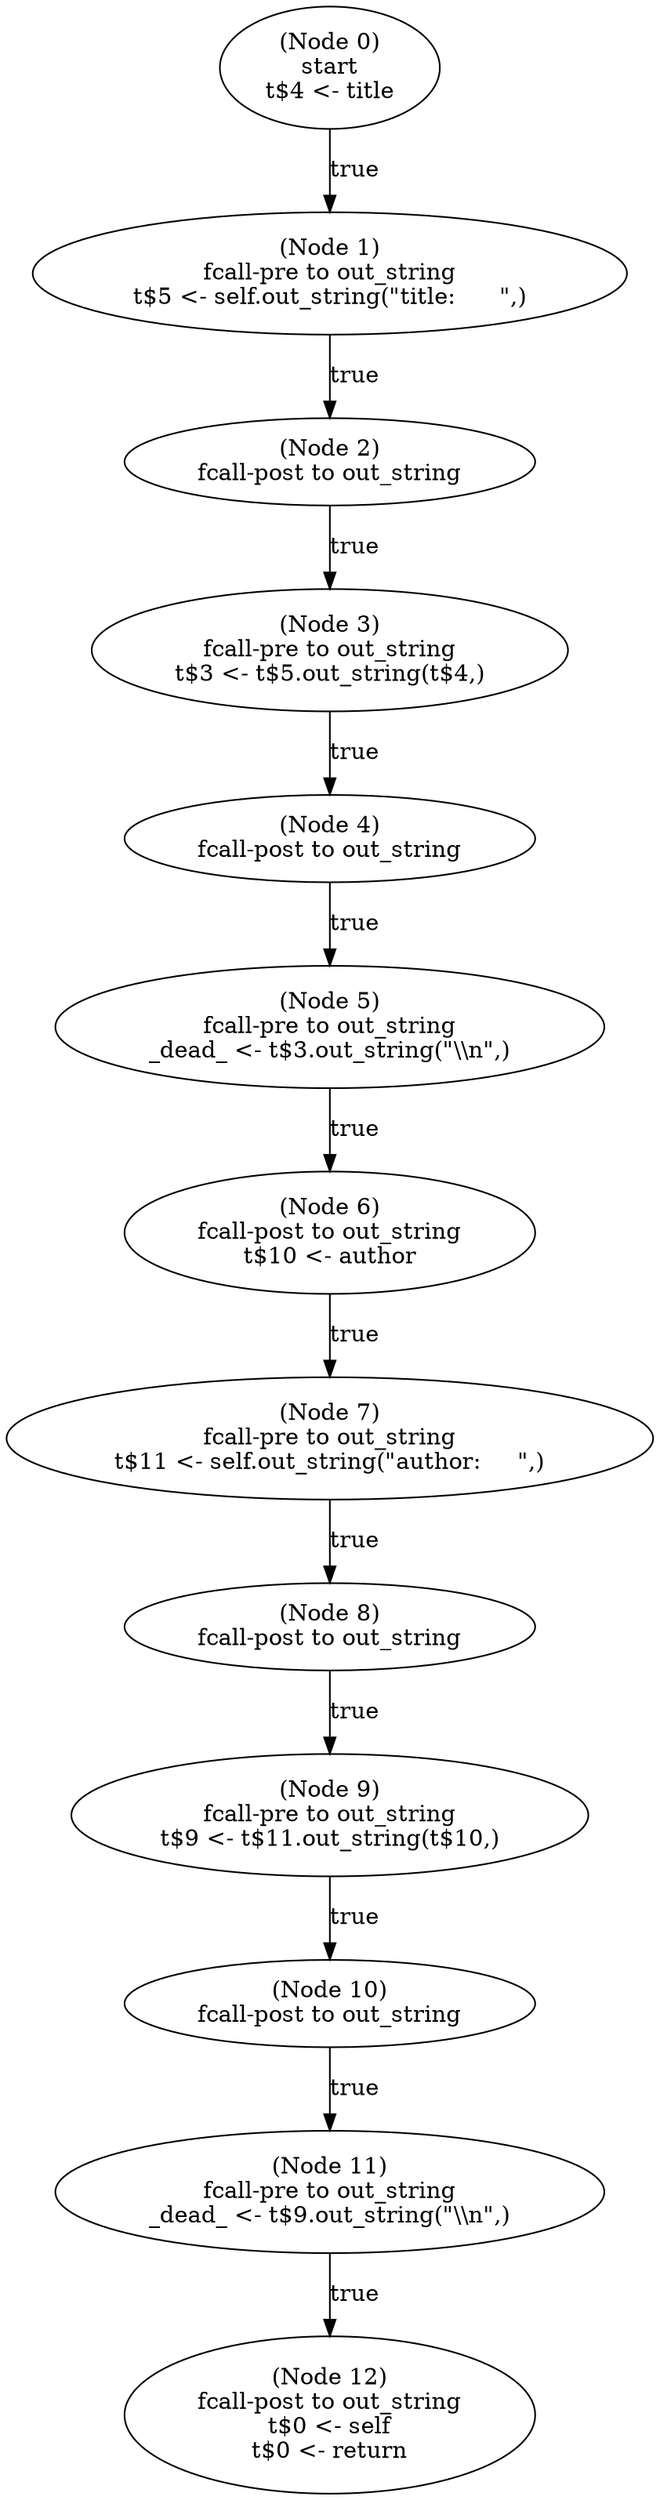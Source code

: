 digraph print_post {
  n0 [label="(Node 0)\nstart\nt$4 <- title\n"];
 n0 -> n1 [label="true"];
  n1 [label="(Node 1)\nfcall-pre to out_string\nt$5 <- self.out_string(\"title:      \",)\n"];
 n1 -> n2 [label="true"];
  n2 [label="(Node 2)\nfcall-post to out_string\n"];
 n2 -> n3 [label="true"];
  n3 [label="(Node 3)\nfcall-pre to out_string\nt$3 <- t$5.out_string(t$4,)\n"];
 n3 -> n4 [label="true"];
  n4 [label="(Node 4)\nfcall-post to out_string\n"];
 n4 -> n5 [label="true"];
  n5 [label="(Node 5)\nfcall-pre to out_string\n_dead_ <- t$3.out_string(\"\\\\n\",)\n"];
 n5 -> n6 [label="true"];
  n6 [label="(Node 6)\nfcall-post to out_string\nt$10 <- author\n"];
 n6 -> n7 [label="true"];
  n7 [label="(Node 7)\nfcall-pre to out_string\nt$11 <- self.out_string(\"author:     \",)\n"];
 n7 -> n8 [label="true"];
  n8 [label="(Node 8)\nfcall-post to out_string\n"];
 n8 -> n9 [label="true"];
  n9 [label="(Node 9)\nfcall-pre to out_string\nt$9 <- t$11.out_string(t$10,)\n"];
 n9 -> n10 [label="true"];
  n10 [label="(Node 10)\nfcall-post to out_string\n"];
 n10 -> n11 [label="true"];
  n11 [label="(Node 11)\nfcall-pre to out_string\n_dead_ <- t$9.out_string(\"\\\\n\",)\n"];
 n11 -> n12 [label="true"];
  n12 [label="(Node 12)\nfcall-post to out_string\nt$0 <- self\nt$0 <- return\n"];
}

